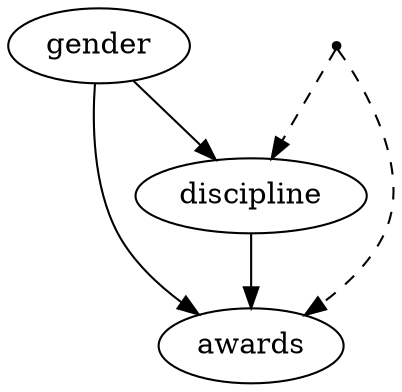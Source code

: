 digraph {
	discipline [label=discipline shape=ellipse]
	awards [label=awards shape=ellipse]
	gender [label=gender shape=ellipse]
	discipline -> awards
	gender -> discipline
	gender -> awards
	Unobserved_0 [shape=point]
	Unobserved_0 -> discipline [style=dashed]
	Unobserved_0 -> awards [style=dashed]
}
